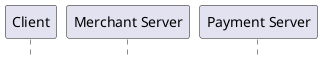 ' File: commons.puml

@startuml
hide footbox
participant Client
participant "Merchant Server" as Merchant
'box PaymentPlatform #LightBlue
participant "Payment Server" as PaymentPlatform
'end box

@enduml